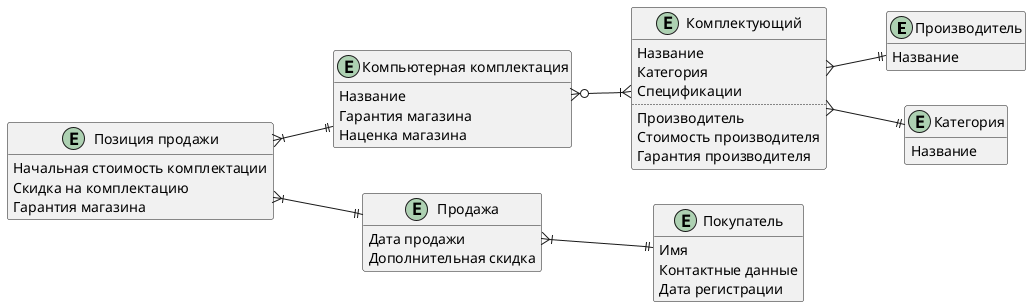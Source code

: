 ﻿@startuml
'https://plantuml.com/class-diagram

left to right direction

hide methods

entity "Производитель" as manufacturer {
    Название
}
entity "Категория" as category {
    Название
}

entity "Комплектующий" as component {
    Название
    Категория
    Спецификации
    ..
    Производитель
    Стоимость производителя
    Гарантия производителя
}
component }--|| manufacturer
component }--|| category

entity "Компьютерная комплектация" as configuration {
    Название
    Гарантия магазина
    Наценка магазина
}
configuration }o--|{ component

entity "Покупатель" as customer {
    Имя
    Контактные данные
    Дата регистрации
}

entity "Продажа" as sale {
    Дата продажи
    Дополнительная скидка
} 
sale }|--|| customer

entity "Позиция продажи" as salePosition {
    Начальная стоимость комплектации
    Скидка на комплектацию
    Гарантия магазина
}
salePosition }|--|| sale
salePosition }|--|| configuration

@enduml
